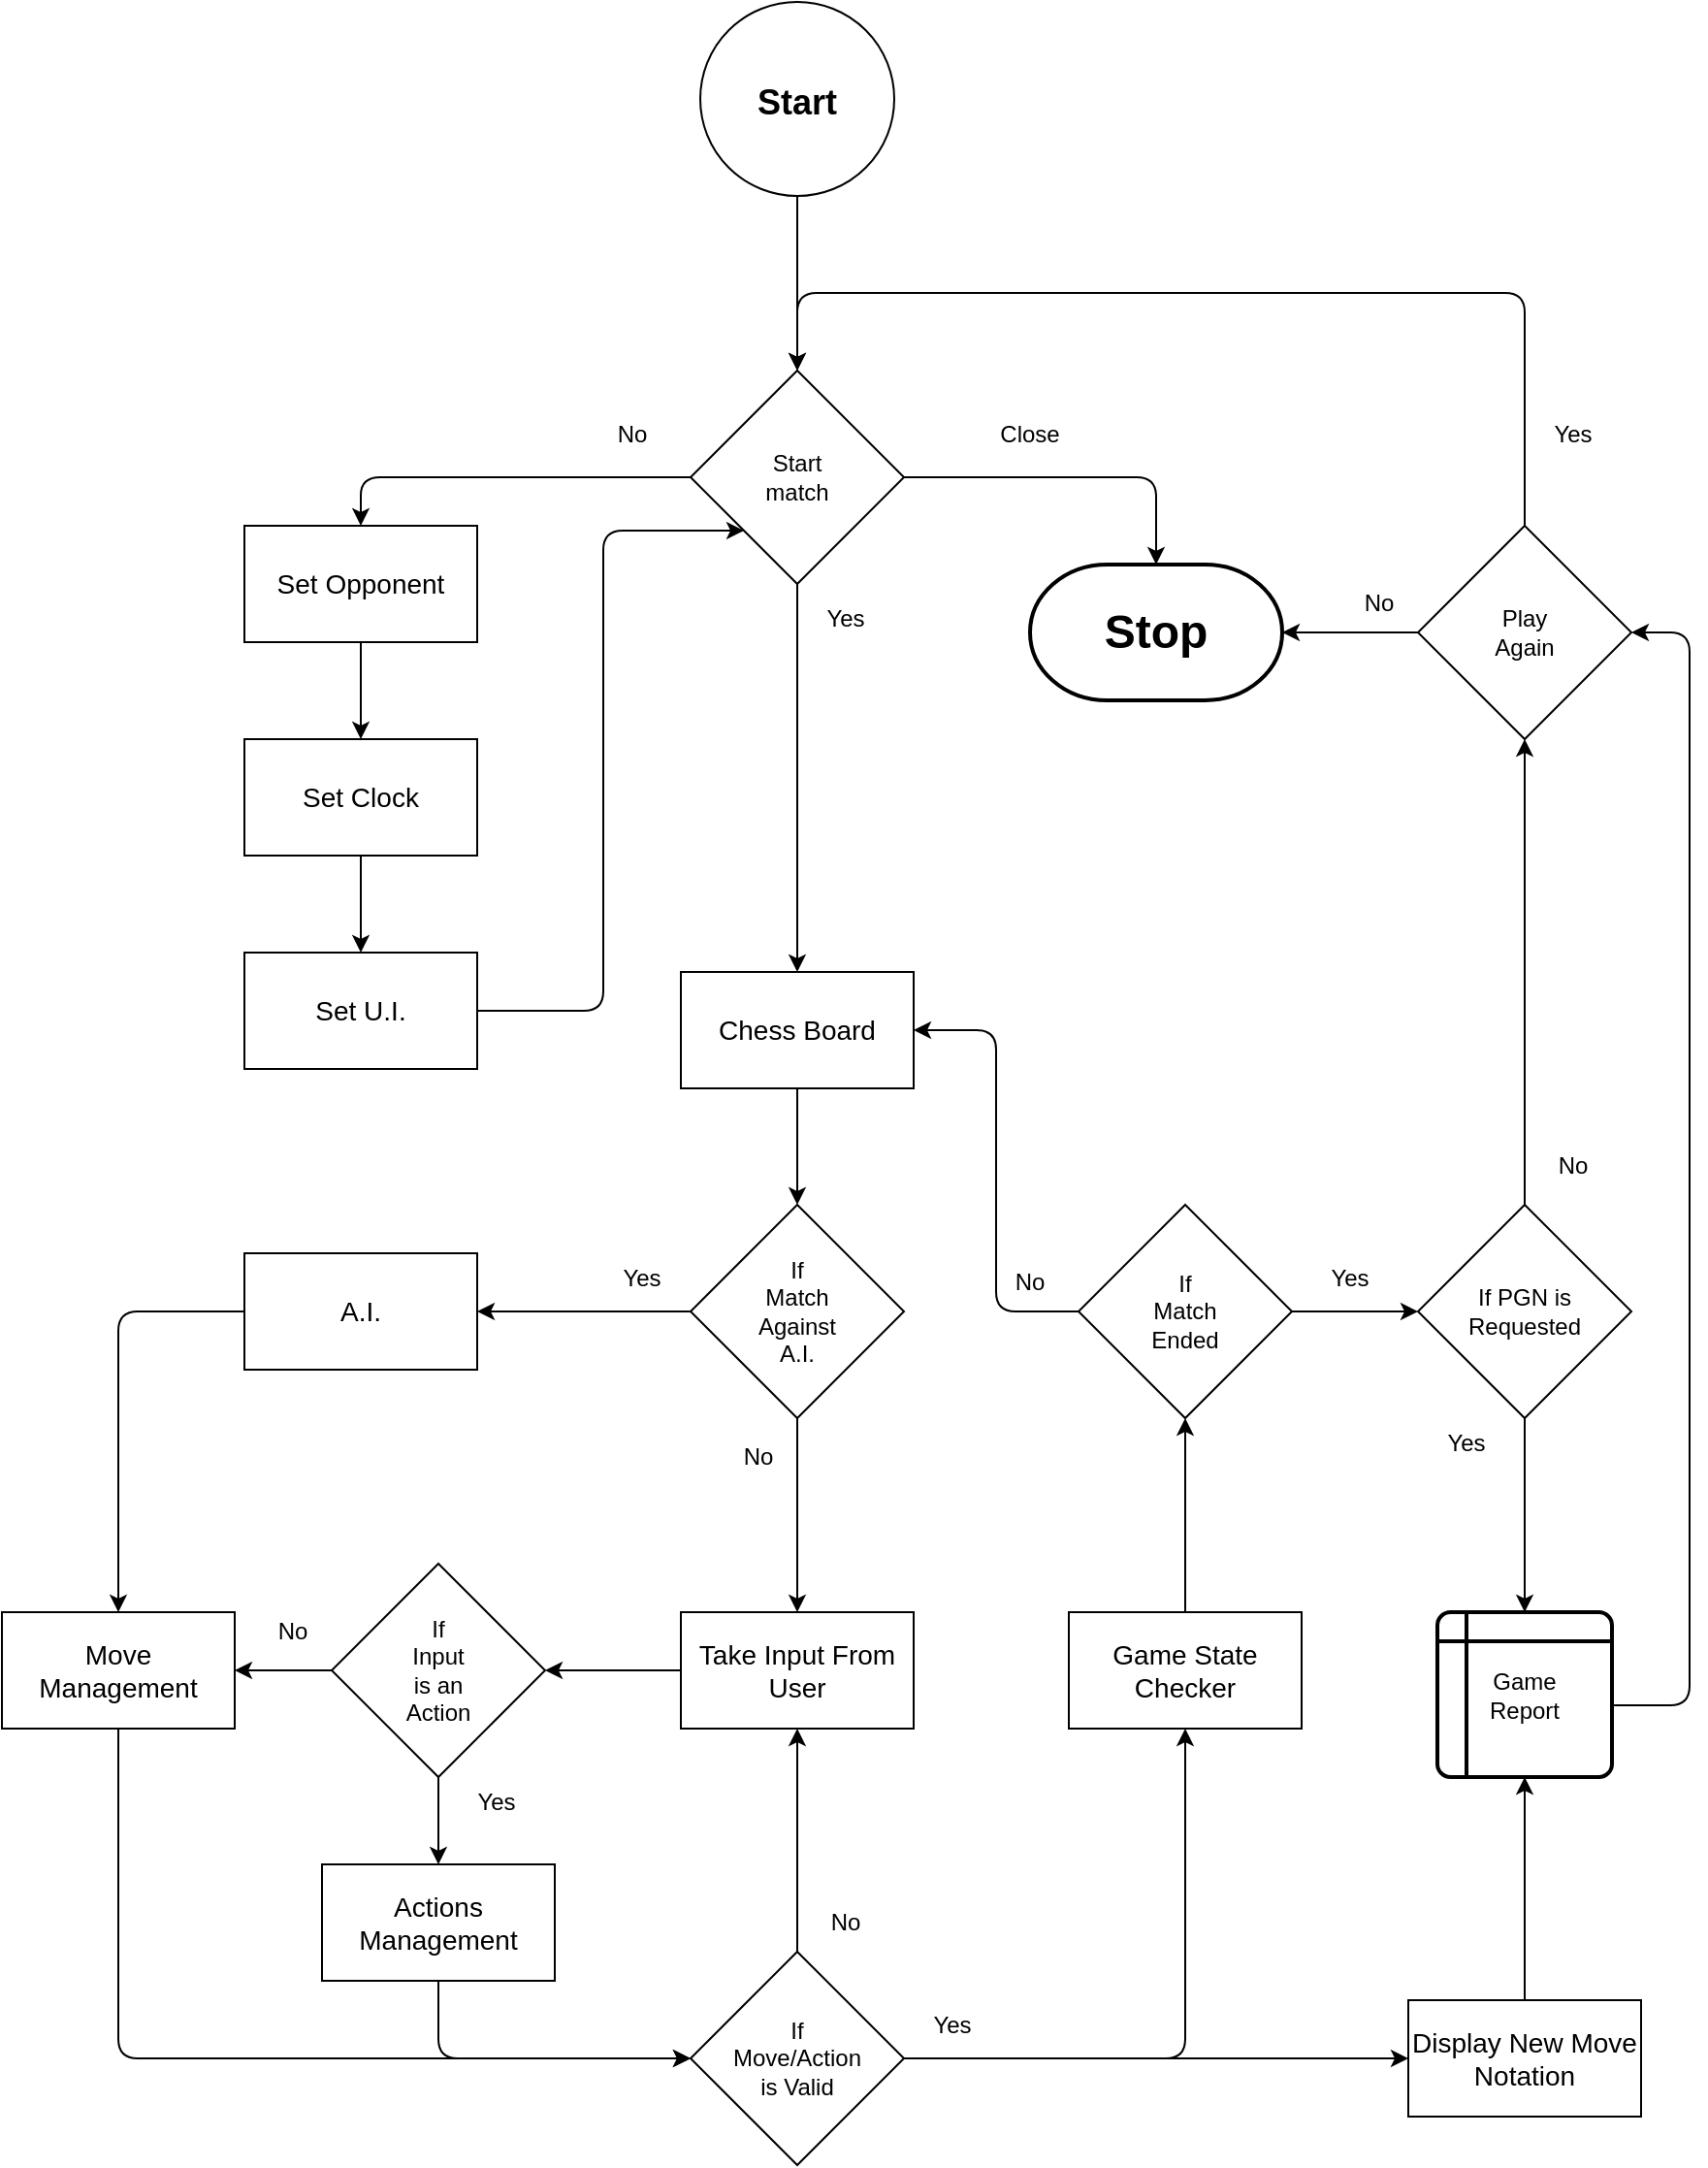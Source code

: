 <mxfile version="14.4.3" type="device"><diagram id="S27cT_-7Uy9M9H1JCuRn" name="Page-1"><mxGraphModel dx="1438" dy="1007" grid="1" gridSize="10" guides="1" tooltips="1" connect="1" arrows="1" fold="1" page="0" pageScale="1" pageWidth="850" pageHeight="1100" math="0" shadow="0"><root><mxCell id="0"/><mxCell id="1" parent="0"/><mxCell id="VWsyYxVAribEU8bFf_Kd-52" style="edgeStyle=orthogonalEdgeStyle;rounded=1;orthogonalLoop=1;jettySize=auto;html=1;entryX=0.5;entryY=0;entryDx=0;entryDy=0;" parent="1" source="VWsyYxVAribEU8bFf_Kd-2" target="VWsyYxVAribEU8bFf_Kd-51" edge="1"><mxGeometry relative="1" as="geometry"/></mxCell><mxCell id="VWsyYxVAribEU8bFf_Kd-2" value="&lt;h1&gt;&lt;font style=&quot;font-size: 18px&quot;&gt;Start&lt;/font&gt;&lt;/h1&gt;" style="ellipse;whiteSpace=wrap;html=1;aspect=fixed;" parent="1" vertex="1"><mxGeometry x="310" y="-250" width="100" height="100" as="geometry"/></mxCell><mxCell id="VWsyYxVAribEU8bFf_Kd-7" style="edgeStyle=orthogonalEdgeStyle;orthogonalLoop=1;jettySize=auto;html=1;entryX=1;entryY=0.5;entryDx=0;entryDy=0;" parent="1" source="VWsyYxVAribEU8bFf_Kd-3" target="VWsyYxVAribEU8bFf_Kd-5" edge="1"><mxGeometry relative="1" as="geometry"/></mxCell><mxCell id="VWsyYxVAribEU8bFf_Kd-16" style="edgeStyle=orthogonalEdgeStyle;rounded=1;orthogonalLoop=1;jettySize=auto;html=1;" parent="1" source="VWsyYxVAribEU8bFf_Kd-3" target="VWsyYxVAribEU8bFf_Kd-15" edge="1"><mxGeometry relative="1" as="geometry"><Array as="points"><mxPoint x="360" y="540"/><mxPoint x="360" y="540"/></Array></mxGeometry></mxCell><mxCell id="VWsyYxVAribEU8bFf_Kd-3" value="&lt;blockquote&gt;&lt;font style=&quot;font-size: 12px&quot;&gt;If Match Against A.I.&lt;/font&gt;&lt;/blockquote&gt;" style="rhombus;whiteSpace=wrap;html=1;align=center;" parent="1" vertex="1"><mxGeometry x="305" y="370" width="110" height="110" as="geometry"/></mxCell><mxCell id="VWsyYxVAribEU8bFf_Kd-21" style="edgeStyle=orthogonalEdgeStyle;rounded=1;orthogonalLoop=1;jettySize=auto;html=1;" parent="1" source="VWsyYxVAribEU8bFf_Kd-5" target="VWsyYxVAribEU8bFf_Kd-14" edge="1"><mxGeometry relative="1" as="geometry"/></mxCell><mxCell id="VWsyYxVAribEU8bFf_Kd-5" value="&lt;font style=&quot;font-size: 14px&quot;&gt;A.I.&lt;/font&gt;" style="whiteSpace=wrap;html=1;" parent="1" vertex="1"><mxGeometry x="75" y="395" width="120" height="60" as="geometry"/></mxCell><mxCell id="VWsyYxVAribEU8bFf_Kd-11" style="edgeStyle=orthogonalEdgeStyle;orthogonalLoop=1;jettySize=auto;html=1;entryX=0;entryY=0.5;entryDx=0;entryDy=0;" parent="1" source="VWsyYxVAribEU8bFf_Kd-6" target="VWsyYxVAribEU8bFf_Kd-10" edge="1"><mxGeometry relative="1" as="geometry"/></mxCell><mxCell id="VWsyYxVAribEU8bFf_Kd-12" style="edgeStyle=orthogonalEdgeStyle;rounded=1;orthogonalLoop=1;jettySize=auto;html=1;entryX=0.5;entryY=1;entryDx=0;entryDy=0;" parent="1" source="VWsyYxVAribEU8bFf_Kd-6" target="VWsyYxVAribEU8bFf_Kd-25" edge="1"><mxGeometry relative="1" as="geometry"><mxPoint x="560" y="740" as="targetPoint"/></mxGeometry></mxCell><mxCell id="VWsyYxVAribEU8bFf_Kd-22" style="edgeStyle=orthogonalEdgeStyle;rounded=1;orthogonalLoop=1;jettySize=auto;html=1;entryX=0.5;entryY=1;entryDx=0;entryDy=0;" parent="1" source="VWsyYxVAribEU8bFf_Kd-6" target="VWsyYxVAribEU8bFf_Kd-15" edge="1"><mxGeometry relative="1" as="geometry"/></mxCell><mxCell id="VWsyYxVAribEU8bFf_Kd-6" value="&lt;blockquote&gt;&lt;font style=&quot;font-size: 12px&quot;&gt;If Move/Action is Valid&lt;/font&gt;&lt;/blockquote&gt;" style="rhombus;whiteSpace=wrap;html=1;align=center;" parent="1" vertex="1"><mxGeometry x="305" y="755" width="110" height="110" as="geometry"/></mxCell><mxCell id="VWsyYxVAribEU8bFf_Kd-8" value="Yes" style="text;html=1;strokeColor=none;fillColor=none;align=center;verticalAlign=middle;whiteSpace=wrap;" parent="1" vertex="1"><mxGeometry x="255" y="395" width="50" height="25" as="geometry"/></mxCell><mxCell id="VWsyYxVAribEU8bFf_Kd-79" style="edgeStyle=orthogonalEdgeStyle;rounded=1;orthogonalLoop=1;jettySize=auto;html=1;entryX=0.5;entryY=1;entryDx=0;entryDy=0;" parent="1" source="VWsyYxVAribEU8bFf_Kd-10" target="VWsyYxVAribEU8bFf_Kd-45" edge="1"><mxGeometry relative="1" as="geometry"/></mxCell><mxCell id="VWsyYxVAribEU8bFf_Kd-10" value="&lt;font style=&quot;font-size: 14px&quot;&gt;Display New Move Notation&lt;/font&gt;" style="whiteSpace=wrap;html=1;" parent="1" vertex="1"><mxGeometry x="675" y="780" width="120" height="60" as="geometry"/></mxCell><mxCell id="VWsyYxVAribEU8bFf_Kd-13" value="Yes" style="text;html=1;strokeColor=none;fillColor=none;align=center;verticalAlign=middle;whiteSpace=wrap;" parent="1" vertex="1"><mxGeometry x="415" y="780" width="50" height="25" as="geometry"/></mxCell><mxCell id="VWsyYxVAribEU8bFf_Kd-20" style="edgeStyle=orthogonalEdgeStyle;rounded=1;orthogonalLoop=1;jettySize=auto;html=1;entryX=0;entryY=0.5;entryDx=0;entryDy=0;" parent="1" source="VWsyYxVAribEU8bFf_Kd-14" target="VWsyYxVAribEU8bFf_Kd-6" edge="1"><mxGeometry relative="1" as="geometry"><Array as="points"><mxPoint x="10" y="810"/></Array></mxGeometry></mxCell><mxCell id="VWsyYxVAribEU8bFf_Kd-14" value="&lt;font style=&quot;font-size: 14px&quot;&gt;Move Management&lt;/font&gt;" style="whiteSpace=wrap;html=1;" parent="1" vertex="1"><mxGeometry x="-50" y="580" width="120" height="60" as="geometry"/></mxCell><mxCell id="VWsyYxVAribEU8bFf_Kd-32" style="edgeStyle=none;rounded=1;orthogonalLoop=1;jettySize=auto;html=1;entryX=1;entryY=0.5;entryDx=0;entryDy=0;" parent="1" source="VWsyYxVAribEU8bFf_Kd-15" target="VWsyYxVAribEU8bFf_Kd-29" edge="1"><mxGeometry relative="1" as="geometry"/></mxCell><mxCell id="VWsyYxVAribEU8bFf_Kd-15" value="&lt;span style=&quot;font-size: 14px&quot;&gt;Take Input From User&lt;/span&gt;" style="whiteSpace=wrap;html=1;" parent="1" vertex="1"><mxGeometry x="300" y="580" width="120" height="60" as="geometry"/></mxCell><mxCell id="VWsyYxVAribEU8bFf_Kd-17" value="No" style="text;html=1;strokeColor=none;fillColor=none;align=center;verticalAlign=middle;whiteSpace=wrap;rounded=0;" parent="1" vertex="1"><mxGeometry x="320" y="490" width="40" height="20" as="geometry"/></mxCell><mxCell id="VWsyYxVAribEU8bFf_Kd-23" value="No" style="text;html=1;strokeColor=none;fillColor=none;align=center;verticalAlign=middle;whiteSpace=wrap;rounded=0;" parent="1" vertex="1"><mxGeometry x="365" y="730" width="40" height="20" as="geometry"/></mxCell><mxCell id="VWsyYxVAribEU8bFf_Kd-39" style="edgeStyle=orthogonalEdgeStyle;rounded=1;orthogonalLoop=1;jettySize=auto;html=1;entryX=0.5;entryY=1;entryDx=0;entryDy=0;" parent="1" source="VWsyYxVAribEU8bFf_Kd-25" target="VWsyYxVAribEU8bFf_Kd-26" edge="1"><mxGeometry relative="1" as="geometry"/></mxCell><mxCell id="VWsyYxVAribEU8bFf_Kd-25" value="&lt;font style=&quot;font-size: 14px&quot;&gt;Game State Checker&lt;/font&gt;" style="whiteSpace=wrap;html=1;" parent="1" vertex="1"><mxGeometry x="500" y="580" width="120" height="60" as="geometry"/></mxCell><mxCell id="VWsyYxVAribEU8bFf_Kd-27" value="" style="edgeStyle=orthogonalEdgeStyle;rounded=1;orthogonalLoop=1;jettySize=auto;html=1;entryX=1;entryY=0.5;entryDx=0;entryDy=0;" parent="1" source="VWsyYxVAribEU8bFf_Kd-26" target="VWsyYxVAribEU8bFf_Kd-53" edge="1"><mxGeometry relative="1" as="geometry"/></mxCell><mxCell id="VWsyYxVAribEU8bFf_Kd-42" style="edgeStyle=orthogonalEdgeStyle;rounded=1;orthogonalLoop=1;jettySize=auto;html=1;entryX=0;entryY=0.5;entryDx=0;entryDy=0;" parent="1" source="VWsyYxVAribEU8bFf_Kd-26" target="VWsyYxVAribEU8bFf_Kd-41" edge="1"><mxGeometry relative="1" as="geometry"/></mxCell><mxCell id="VWsyYxVAribEU8bFf_Kd-26" value="&lt;blockquote&gt;&lt;font style=&quot;font-size: 12px&quot;&gt;If Match Ended&lt;/font&gt;&lt;/blockquote&gt;" style="rhombus;whiteSpace=wrap;html=1;align=center;" parent="1" vertex="1"><mxGeometry x="505" y="370" width="110" height="110" as="geometry"/></mxCell><mxCell id="VWsyYxVAribEU8bFf_Kd-28" value="No" style="text;html=1;strokeColor=none;fillColor=none;align=center;verticalAlign=middle;whiteSpace=wrap;rounded=0;" parent="1" vertex="1"><mxGeometry x="460" y="400" width="40" height="20" as="geometry"/></mxCell><mxCell id="VWsyYxVAribEU8bFf_Kd-31" style="rounded=1;orthogonalLoop=1;jettySize=auto;html=1;entryX=0.5;entryY=0;entryDx=0;entryDy=0;elbow=vertical;edgeStyle=orthogonalEdgeStyle;" parent="1" source="VWsyYxVAribEU8bFf_Kd-29" target="VWsyYxVAribEU8bFf_Kd-30" edge="1"><mxGeometry relative="1" as="geometry"/></mxCell><mxCell id="VWsyYxVAribEU8bFf_Kd-33" style="edgeStyle=none;rounded=1;orthogonalLoop=1;jettySize=auto;html=1;entryX=1;entryY=0.5;entryDx=0;entryDy=0;" parent="1" source="VWsyYxVAribEU8bFf_Kd-29" target="VWsyYxVAribEU8bFf_Kd-14" edge="1"><mxGeometry relative="1" as="geometry"/></mxCell><mxCell id="VWsyYxVAribEU8bFf_Kd-29" value="&lt;blockquote&gt;&lt;font style=&quot;font-size: 12px&quot;&gt;If Input is an Action&lt;/font&gt;&lt;/blockquote&gt;" style="rhombus;whiteSpace=wrap;html=1;align=center;" parent="1" vertex="1"><mxGeometry x="120" y="555" width="110" height="110" as="geometry"/></mxCell><mxCell id="VWsyYxVAribEU8bFf_Kd-35" style="edgeStyle=orthogonalEdgeStyle;rounded=1;orthogonalLoop=1;jettySize=auto;html=1;" parent="1" source="VWsyYxVAribEU8bFf_Kd-30" target="VWsyYxVAribEU8bFf_Kd-6" edge="1"><mxGeometry relative="1" as="geometry"><Array as="points"><mxPoint x="175" y="810"/></Array></mxGeometry></mxCell><mxCell id="VWsyYxVAribEU8bFf_Kd-30" value="&lt;font style=&quot;font-size: 14px&quot;&gt;Actions Management&lt;/font&gt;" style="rounded=0;whiteSpace=wrap;html=1;" parent="1" vertex="1"><mxGeometry x="115" y="710" width="120" height="60" as="geometry"/></mxCell><mxCell id="VWsyYxVAribEU8bFf_Kd-36" value="Yes" style="text;html=1;strokeColor=none;fillColor=none;align=center;verticalAlign=middle;whiteSpace=wrap;" parent="1" vertex="1"><mxGeometry x="180" y="665" width="50" height="25" as="geometry"/></mxCell><mxCell id="VWsyYxVAribEU8bFf_Kd-37" value="No" style="text;html=1;strokeColor=none;fillColor=none;align=center;verticalAlign=middle;whiteSpace=wrap;rounded=0;" parent="1" vertex="1"><mxGeometry x="80" y="580" width="40" height="20" as="geometry"/></mxCell><mxCell id="VWsyYxVAribEU8bFf_Kd-46" style="edgeStyle=orthogonalEdgeStyle;rounded=1;orthogonalLoop=1;jettySize=auto;html=1;entryX=0.5;entryY=0;entryDx=0;entryDy=0;" parent="1" source="VWsyYxVAribEU8bFf_Kd-41" target="VWsyYxVAribEU8bFf_Kd-45" edge="1"><mxGeometry relative="1" as="geometry"/></mxCell><mxCell id="VWsyYxVAribEU8bFf_Kd-70" style="edgeStyle=orthogonalEdgeStyle;rounded=1;orthogonalLoop=1;jettySize=auto;html=1;entryX=0.5;entryY=1;entryDx=0;entryDy=0;" parent="1" source="VWsyYxVAribEU8bFf_Kd-41" target="VWsyYxVAribEU8bFf_Kd-69" edge="1"><mxGeometry relative="1" as="geometry"/></mxCell><mxCell id="VWsyYxVAribEU8bFf_Kd-41" value="&lt;blockquote&gt;&lt;font style=&quot;font-size: 12px&quot;&gt;If PGN is Requested&lt;/font&gt;&lt;/blockquote&gt;" style="rhombus;whiteSpace=wrap;html=1;align=center;" parent="1" vertex="1"><mxGeometry x="680" y="370" width="110" height="110" as="geometry"/></mxCell><mxCell id="VWsyYxVAribEU8bFf_Kd-44" value="Yes" style="text;html=1;strokeColor=none;fillColor=none;align=center;verticalAlign=middle;whiteSpace=wrap;" parent="1" vertex="1"><mxGeometry x="620" y="395" width="50" height="25" as="geometry"/></mxCell><mxCell id="VWsyYxVAribEU8bFf_Kd-71" style="edgeStyle=orthogonalEdgeStyle;rounded=1;orthogonalLoop=1;jettySize=auto;html=1;entryX=1;entryY=0.5;entryDx=0;entryDy=0;" parent="1" source="VWsyYxVAribEU8bFf_Kd-45" target="VWsyYxVAribEU8bFf_Kd-69" edge="1"><mxGeometry relative="1" as="geometry"><Array as="points"><mxPoint x="820" y="628"/><mxPoint x="820" y="75"/></Array></mxGeometry></mxCell><mxCell id="VWsyYxVAribEU8bFf_Kd-45" value="&lt;blockquote&gt;&lt;span&gt;Game Report&lt;/span&gt;&lt;/blockquote&gt;" style="shape=internalStorage;whiteSpace=wrap;html=1;dx=15;dy=15;rounded=1;arcSize=8;strokeWidth=2;align=center;" parent="1" vertex="1"><mxGeometry x="690" y="580" width="90" height="85" as="geometry"/></mxCell><mxCell id="VWsyYxVAribEU8bFf_Kd-47" value="Yes" style="text;html=1;strokeColor=none;fillColor=none;align=center;verticalAlign=middle;whiteSpace=wrap;" parent="1" vertex="1"><mxGeometry x="680" y="480" width="50" height="25" as="geometry"/></mxCell><mxCell id="VWsyYxVAribEU8bFf_Kd-50" value="&lt;h1&gt;Stop&lt;/h1&gt;" style="strokeWidth=2;html=1;shape=mxgraph.flowchart.terminator;whiteSpace=wrap;" parent="1" vertex="1"><mxGeometry x="480" y="40" width="130" height="70" as="geometry"/></mxCell><mxCell id="VWsyYxVAribEU8bFf_Kd-59" style="edgeStyle=orthogonalEdgeStyle;rounded=1;orthogonalLoop=1;jettySize=auto;html=1;entryX=0.5;entryY=0;entryDx=0;entryDy=0;" parent="1" source="VWsyYxVAribEU8bFf_Kd-51" target="VWsyYxVAribEU8bFf_Kd-56" edge="1"><mxGeometry relative="1" as="geometry"/></mxCell><mxCell id="VWsyYxVAribEU8bFf_Kd-80" style="edgeStyle=orthogonalEdgeStyle;rounded=1;orthogonalLoop=1;jettySize=auto;html=1;exitX=1;exitY=0.5;exitDx=0;exitDy=0;entryX=0.5;entryY=0;entryDx=0;entryDy=0;entryPerimeter=0;" parent="1" source="VWsyYxVAribEU8bFf_Kd-51" target="VWsyYxVAribEU8bFf_Kd-50" edge="1"><mxGeometry relative="1" as="geometry"><Array as="points"><mxPoint x="545" y="-5"/></Array></mxGeometry></mxCell><mxCell id="R69RijfM_WbfdHRBQ91G-14" style="edgeStyle=orthogonalEdgeStyle;rounded=1;orthogonalLoop=1;jettySize=auto;html=1;entryX=0.5;entryY=0;entryDx=0;entryDy=0;" edge="1" parent="1" source="VWsyYxVAribEU8bFf_Kd-51" target="VWsyYxVAribEU8bFf_Kd-53"><mxGeometry relative="1" as="geometry"/></mxCell><mxCell id="VWsyYxVAribEU8bFf_Kd-51" value="&lt;blockquote&gt;&lt;font style=&quot;font-size: 12px&quot;&gt;Start match&lt;/font&gt;&lt;/blockquote&gt;" style="rhombus;whiteSpace=wrap;html=1;align=center;" parent="1" vertex="1"><mxGeometry x="305" y="-60" width="110" height="110" as="geometry"/></mxCell><mxCell id="VWsyYxVAribEU8bFf_Kd-57" style="edgeStyle=orthogonalEdgeStyle;rounded=1;orthogonalLoop=1;jettySize=auto;html=1;entryX=0.5;entryY=0;entryDx=0;entryDy=0;" parent="1" source="VWsyYxVAribEU8bFf_Kd-53" target="VWsyYxVAribEU8bFf_Kd-3" edge="1"><mxGeometry relative="1" as="geometry"/></mxCell><mxCell id="VWsyYxVAribEU8bFf_Kd-53" value="&lt;font style=&quot;font-size: 14px&quot;&gt;Chess Board&lt;/font&gt;" style="whiteSpace=wrap;html=1;" parent="1" vertex="1"><mxGeometry x="300" y="250" width="120" height="60" as="geometry"/></mxCell><mxCell id="R69RijfM_WbfdHRBQ91G-12" style="edgeStyle=orthogonalEdgeStyle;rounded=1;orthogonalLoop=1;jettySize=auto;html=1;entryX=0.5;entryY=0;entryDx=0;entryDy=0;" edge="1" parent="1" source="VWsyYxVAribEU8bFf_Kd-55" target="R69RijfM_WbfdHRBQ91G-10"><mxGeometry relative="1" as="geometry"/></mxCell><mxCell id="VWsyYxVAribEU8bFf_Kd-55" value="&lt;font style=&quot;font-size: 14px&quot;&gt;Set Clock&lt;/font&gt;" style="whiteSpace=wrap;html=1;" parent="1" vertex="1"><mxGeometry x="75" y="130" width="120" height="60" as="geometry"/></mxCell><mxCell id="R69RijfM_WbfdHRBQ91G-11" style="edgeStyle=orthogonalEdgeStyle;rounded=1;orthogonalLoop=1;jettySize=auto;html=1;entryX=0.5;entryY=0;entryDx=0;entryDy=0;" edge="1" parent="1" source="VWsyYxVAribEU8bFf_Kd-56" target="VWsyYxVAribEU8bFf_Kd-55"><mxGeometry relative="1" as="geometry"/></mxCell><mxCell id="VWsyYxVAribEU8bFf_Kd-56" value="&lt;span style=&quot;font-size: 14px&quot;&gt;Set Opponent&lt;/span&gt;" style="whiteSpace=wrap;html=1;" parent="1" vertex="1"><mxGeometry x="75" y="20" width="120" height="60" as="geometry"/></mxCell><mxCell id="VWsyYxVAribEU8bFf_Kd-66" value="Yes" style="text;html=1;strokeColor=none;fillColor=none;align=center;verticalAlign=middle;whiteSpace=wrap;" parent="1" vertex="1"><mxGeometry x="360" y="55" width="50" height="25" as="geometry"/></mxCell><mxCell id="VWsyYxVAribEU8bFf_Kd-78" style="edgeStyle=orthogonalEdgeStyle;rounded=1;orthogonalLoop=1;jettySize=auto;html=1;entryX=0.5;entryY=0;entryDx=0;entryDy=0;" parent="1" source="VWsyYxVAribEU8bFf_Kd-69" target="VWsyYxVAribEU8bFf_Kd-51" edge="1"><mxGeometry relative="1" as="geometry"><mxPoint x="360" y="-230" as="targetPoint"/><Array as="points"><mxPoint x="735" y="-100"/><mxPoint x="360" y="-100"/></Array></mxGeometry></mxCell><mxCell id="R69RijfM_WbfdHRBQ91G-15" style="edgeStyle=orthogonalEdgeStyle;rounded=1;orthogonalLoop=1;jettySize=auto;html=1;entryX=1;entryY=0.5;entryDx=0;entryDy=0;entryPerimeter=0;" edge="1" parent="1" source="VWsyYxVAribEU8bFf_Kd-69" target="VWsyYxVAribEU8bFf_Kd-50"><mxGeometry relative="1" as="geometry"/></mxCell><mxCell id="VWsyYxVAribEU8bFf_Kd-69" value="&lt;blockquote&gt;&lt;font style=&quot;font-size: 12px&quot;&gt;Play Again&lt;/font&gt;&lt;/blockquote&gt;" style="rhombus;whiteSpace=wrap;html=1;align=center;" parent="1" vertex="1"><mxGeometry x="680" y="20" width="110" height="110" as="geometry"/></mxCell><mxCell id="VWsyYxVAribEU8bFf_Kd-72" value="Yes" style="text;html=1;strokeColor=none;fillColor=none;align=center;verticalAlign=middle;whiteSpace=wrap;" parent="1" vertex="1"><mxGeometry x="735" y="-40" width="50" height="25" as="geometry"/></mxCell><mxCell id="VWsyYxVAribEU8bFf_Kd-73" value="No" style="text;html=1;strokeColor=none;fillColor=none;align=center;verticalAlign=middle;whiteSpace=wrap;rounded=0;" parent="1" vertex="1"><mxGeometry x="740" y="340" width="40" height="20" as="geometry"/></mxCell><mxCell id="VWsyYxVAribEU8bFf_Kd-75" value="Close" style="text;html=1;strokeColor=none;fillColor=none;align=center;verticalAlign=middle;whiteSpace=wrap;" parent="1" vertex="1"><mxGeometry x="455" y="-40" width="50" height="25" as="geometry"/></mxCell><mxCell id="VWsyYxVAribEU8bFf_Kd-76" value="No" style="text;html=1;strokeColor=none;fillColor=none;align=center;verticalAlign=middle;whiteSpace=wrap;rounded=0;" parent="1" vertex="1"><mxGeometry x="640" y="50" width="40" height="20" as="geometry"/></mxCell><mxCell id="R69RijfM_WbfdHRBQ91G-9" value="No" style="text;html=1;strokeColor=none;fillColor=none;align=center;verticalAlign=middle;whiteSpace=wrap;" vertex="1" parent="1"><mxGeometry x="250" y="-40" width="50" height="25" as="geometry"/></mxCell><mxCell id="R69RijfM_WbfdHRBQ91G-16" style="edgeStyle=orthogonalEdgeStyle;rounded=1;orthogonalLoop=1;jettySize=auto;html=1;entryX=0;entryY=1;entryDx=0;entryDy=0;" edge="1" parent="1" source="R69RijfM_WbfdHRBQ91G-10" target="VWsyYxVAribEU8bFf_Kd-51"><mxGeometry relative="1" as="geometry"><Array as="points"><mxPoint x="260" y="270"/><mxPoint x="260" y="23"/></Array></mxGeometry></mxCell><mxCell id="R69RijfM_WbfdHRBQ91G-10" value="&lt;span style=&quot;font-size: 14px&quot;&gt;Set U.I.&lt;/span&gt;" style="whiteSpace=wrap;html=1;" vertex="1" parent="1"><mxGeometry x="75" y="240" width="120" height="60" as="geometry"/></mxCell></root></mxGraphModel></diagram></mxfile>